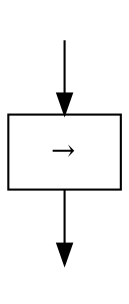 digraph Sequence {
	Node1[shape=none,height=0,width=0,margin=0,style=invis];
	Node2[shape=none,height=0,width=0,margin=0,style=invis];
	Node3[shape=box,label="→"];

	Node1 -> Node3;
	Node3 -> Node2;
	
}
